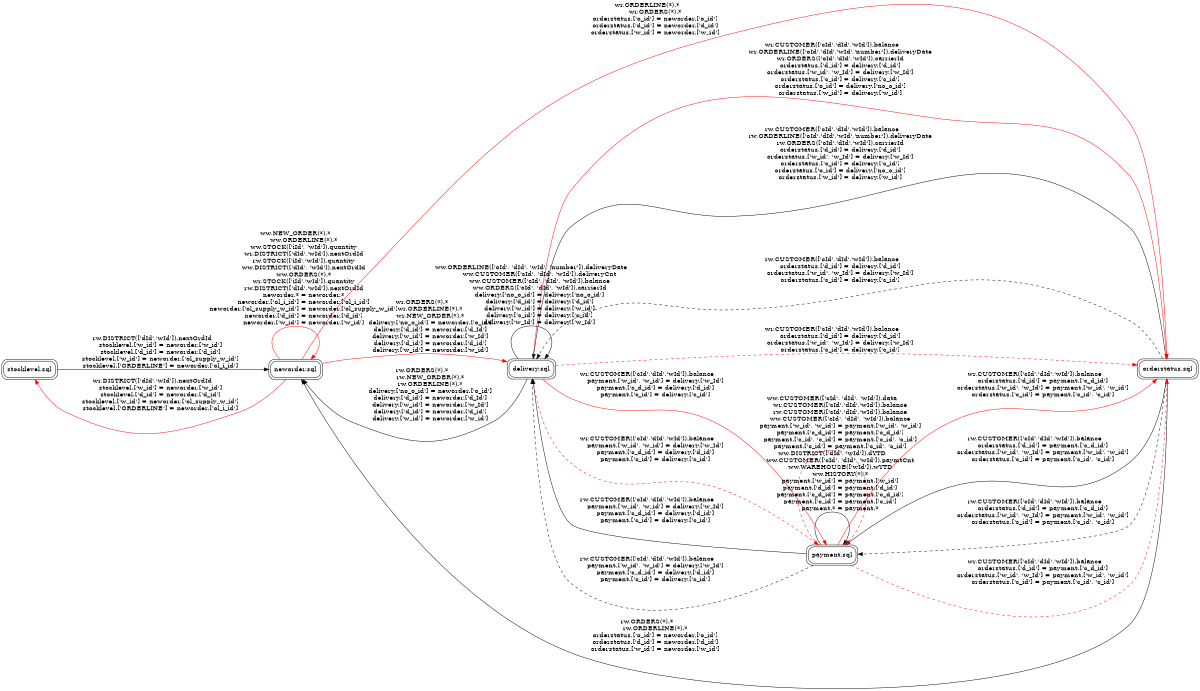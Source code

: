 digraph G{
	rankdir=LR
	size="8,5"
	nodesep=1.0
	node[shape=box style=rounded peripheries=2]
"stocklevel.sql"->"neworder.sql"[ label = "rw,DISTRICT(['dId','wId']).nextOrdId
	stocklevel.['w_id'] = neworder.['w_id']
	stocklevel.['d_id'] = neworder.['d_id']
	stocklevel.['w_id'] = neworder.['ol_supply_w_id']
	stocklevel.['ORDERLINE'] = neworder.['ol_i_id']", style = solid, color = black ]
"neworder.sql"->"stocklevel.sql"[ label = "wr,DISTRICT(['dId','wId']).nextOrdId
	stocklevel.['w_id'] = neworder.['w_id']
	stocklevel.['d_id'] = neworder.['d_id']
	stocklevel.['w_id'] = neworder.['ol_supply_w_id']
	stocklevel.['ORDERLINE'] = neworder.['ol_i_id']", style = solid, color = red ]
"orderstatus.sql"->"neworder.sql"[ label = "rw,ORDERS(*).*
	rw,ORDERLINE(*).*
	orderstatus.['o_id'] = neworder.['o_id']
	orderstatus.['d_id'] = neworder.['d_id']
	orderstatus.['w_id'] = neworder.['w_id']", style = solid, color = black ]
"neworder.sql"->"orderstatus.sql"[ label = "wr,ORDERLINE(*).*
	wr,ORDERS(*).*
	orderstatus.['o_id'] = neworder.['o_id']
	orderstatus.['d_id'] = neworder.['d_id']
	orderstatus.['w_id'] = neworder.['w_id']", style = solid, color = red ]
"orderstatus.sql"->"delivery.sql"[ label = "rw,CUSTOMER(['cId','dId','wId']).balance
	rw,ORDERLINE(['oId','dId','wId','number']).deliveryDate
	rw,ORDERS(['oId','dId','wId']).carrierId
	orderstatus.['d_id'] = delivery.['d_id']
	orderstatus.['w_id', 'w_Id'] = delivery.['w_Id']
	orderstatus.['c_id'] = delivery.['c_id']
	orderstatus.['o_id'] = delivery.['no_o_id']
	orderstatus.['w_id'] = delivery.['w_id']", style = solid, color = black ]
"delivery.sql"->"orderstatus.sql"[ label = "wr,CUSTOMER(['cId','dId','wId']).balance
	wr,ORDERLINE(['oId','dId','wId','number']).deliveryDate
	wr,ORDERS(['oId','dId','wId']).carrierId
	orderstatus.['d_id'] = delivery.['d_id']
	orderstatus.['w_id', 'w_Id'] = delivery.['w_Id']
	orderstatus.['c_id'] = delivery.['c_id']
	orderstatus.['o_id'] = delivery.['no_o_id']
	orderstatus.['w_id'] = delivery.['w_id']", style = solid, color = red ]
"payment.sql"->"orderstatus.sql"[ label = "wr,CUSTOMER(['cId','dId','wId']).balance
	orderstatus.['d_id'] = payment.['c_d_id']
	orderstatus.['w_id', 'w_Id'] = payment.['w_id', 'w_id']
	orderstatus.['c_id'] = payment.['c_id', 'c_id']", style = solid, color = red ]
"neworder.sql"->"neworder.sql"[ label = "ww,NEW_ORDER(*).*
	ww,ORDERLINE(*).*
	ww,STOCK(['iId', 'wId']).quantity
	wr,DISTRICT(['dId','wId']).nextOrdId
	rw,STOCK(['iId','wId']).quantity
	ww,DISTRICT(['dId', 'wId']).nextOrdId
	ww,ORDERS(*).*
	wr,STOCK(['iId','wId']).quantity
	rw,DISTRICT(['dId','wId']).nextOrdId
	neworder.* = neworder.*
	neworder.['ol_i_id'] = neworder.['ol_i_id']
	neworder.['ol_supply_w_id'] = neworder.['ol_supply_w_id']
	neworder.['d_id'] = neworder.['d_id']
	neworder.['w_id'] = neworder.['w_id']", style = solid, color = red ]
"neworder.sql"->"delivery.sql"[ label = "wr,ORDERS(*).*
	wr,ORDERLINE(*).*
	wr,NEW_ORDER(*).*
	delivery.['no_o_id'] = neworder.['o_id']
	delivery.['d_id'] = neworder.['d_Id']
	delivery.['w_id'] = neworder.['w_Id']
	delivery.['d_id'] = neworder.['d_id']
	delivery.['w_id'] = neworder.['w_id']", style = solid, color = red ]
"delivery.sql"->"neworder.sql"[ label = "rw,ORDERS(*).*
	rw,NEW_ORDER(*).*
	rw,ORDERLINE(*).*
	delivery.['no_o_id'] = neworder.['o_id']
	delivery.['d_id'] = neworder.['d_Id']
	delivery.['w_id'] = neworder.['w_Id']
	delivery.['d_id'] = neworder.['d_id']
	delivery.['w_id'] = neworder.['w_id']", style = solid, color = black ]
"delivery.sql"->"delivery.sql"[ label = "ww,ORDERLINE(['oId', 'dId', 'wId', 'number']).deliveryDate
	ww,CUSTOMER(['cId', 'dId', 'wId']).deliveryCnt
	ww,CUSTOMER(['cId', 'dId', 'wId']).balance
	ww,ORDERS(['oId', 'dId', 'wId']).carrierId
	delivery.['no_o_id'] = delivery.['no_o_id']
	delivery.['d_id'] = delivery.['d_id']
	delivery.['w_id'] = delivery.['w_id']
	delivery.['c_id'] = delivery.['c_id']
	delivery.['w_Id'] = delivery.['w_Id']", style = solid, color = black ]
"delivery.sql"->"payment.sql"[ label = "wr,CUSTOMER(['cId','dId','wId']).balance
	payment.['w_id', 'w_id'] = delivery.['w_Id']
	payment.['c_d_id'] = delivery.['d_id']
	payment.['c_id'] = delivery.['c_id']", style = solid, color = red ]
"payment.sql"->"payment.sql"[ label = "ww,DISTRICT(['dId', 'wId']).dYTD
	ww,CUSTOMER(['cId', 'dId', 'wId']).paymtCnt
	ww,WAREHOUSE(['wId']).wYTD
	ww,HISTORY(*).*
	payment.['w_id'] = payment.['w_id']
	payment.['d_id'] = payment.['d_id']
	payment.['c_d_id'] = payment.['c_d_id']
	payment.['c_id'] = payment.['c_id']
	payment.* = payment.*", style = solid, color = black ]
"orderstatus.sql"->"payment.sql"[ label = "rw,CUSTOMER(['cId','dId','wId']).balance
	orderstatus.['d_id'] = payment.['c_d_id']
	orderstatus.['w_id', 'w_Id'] = payment.['w_id', 'w_id']
	orderstatus.['c_id'] = payment.['c_id', 'c_id']", style = solid, color = black ]
"payment.sql"->"delivery.sql"[ label = "rw,CUSTOMER(['cId','dId','wId']).balance
	payment.['w_id', 'w_id'] = delivery.['w_Id']
	payment.['c_d_id'] = delivery.['d_id']
	payment.['c_id'] = delivery.['c_id']", style = solid, color = black ]
"orderstatus.sql"->"delivery.sql"[ label = "rw,CUSTOMER(['cId','dId','wId']).balance
	orderstatus.['d_id'] = delivery.['d_id']
	orderstatus.['w_id', 'w_Id'] = delivery.['w_Id']
	orderstatus.['c_id'] = delivery.['c_id']", style = dashed, color = black ]
"orderstatus.sql"->"payment.sql"[ label = "rw,CUSTOMER(['cId','dId','wId']).balance
	orderstatus.['d_id'] = payment.['c_d_id']
	orderstatus.['w_id', 'w_Id'] = payment.['w_id', 'w_id']
	orderstatus.['c_id'] = payment.['c_id', 'c_id']", style = dashed, color = black ]
"payment.sql"->"delivery.sql"[ label = "rw,CUSTOMER(['cId','dId','wId']).balance
	payment.['w_id', 'w_id'] = delivery.['w_Id']
	payment.['c_d_id'] = delivery.['d_id']
	payment.['c_id'] = delivery.['c_id']", style = dashed, color = black ]
"payment.sql"->"payment.sql"[ label = "ww,CUSTOMER(['cId', 'dId', 'wId']).data
	wr,CUSTOMER(['cId','dId','wId']).balance
	rw,CUSTOMER(['cId','dId','wId']).balance
	ww,CUSTOMER(['cId', 'dId', 'wId']).balance
	payment.['w_id', 'w_id'] = payment.['w_id', 'w_id']
	payment.['c_d_id'] = payment.['c_d_id']
	payment.['c_id', 'c_id'] = payment.['c_id', 'c_id']
	payment.['c_id'] = payment.['c_id', 'c_id']", style = dashed, color = red ]
"delivery.sql"->"orderstatus.sql"[ label = "wr,CUSTOMER(['cId','dId','wId']).balance
	orderstatus.['d_id'] = delivery.['d_id']
	orderstatus.['w_id', 'w_Id'] = delivery.['w_Id']
	orderstatus.['c_id'] = delivery.['c_id']", style = dashed, color = red ]
"payment.sql"->"orderstatus.sql"[ label = "wr,CUSTOMER(['cId','dId','wId']).balance
	orderstatus.['d_id'] = payment.['c_d_id']
	orderstatus.['w_id', 'w_Id'] = payment.['w_id', 'w_id']
	orderstatus.['c_id'] = payment.['c_id', 'c_id']", style = dashed, color = red ]
"delivery.sql"->"payment.sql"[ label = "wr,CUSTOMER(['cId','dId','wId']).balance
	payment.['w_id', 'w_id'] = delivery.['w_Id']
	payment.['c_d_id'] = delivery.['d_id']
	payment.['c_id'] = delivery.['c_id']", style = dashed, color = red ]
}